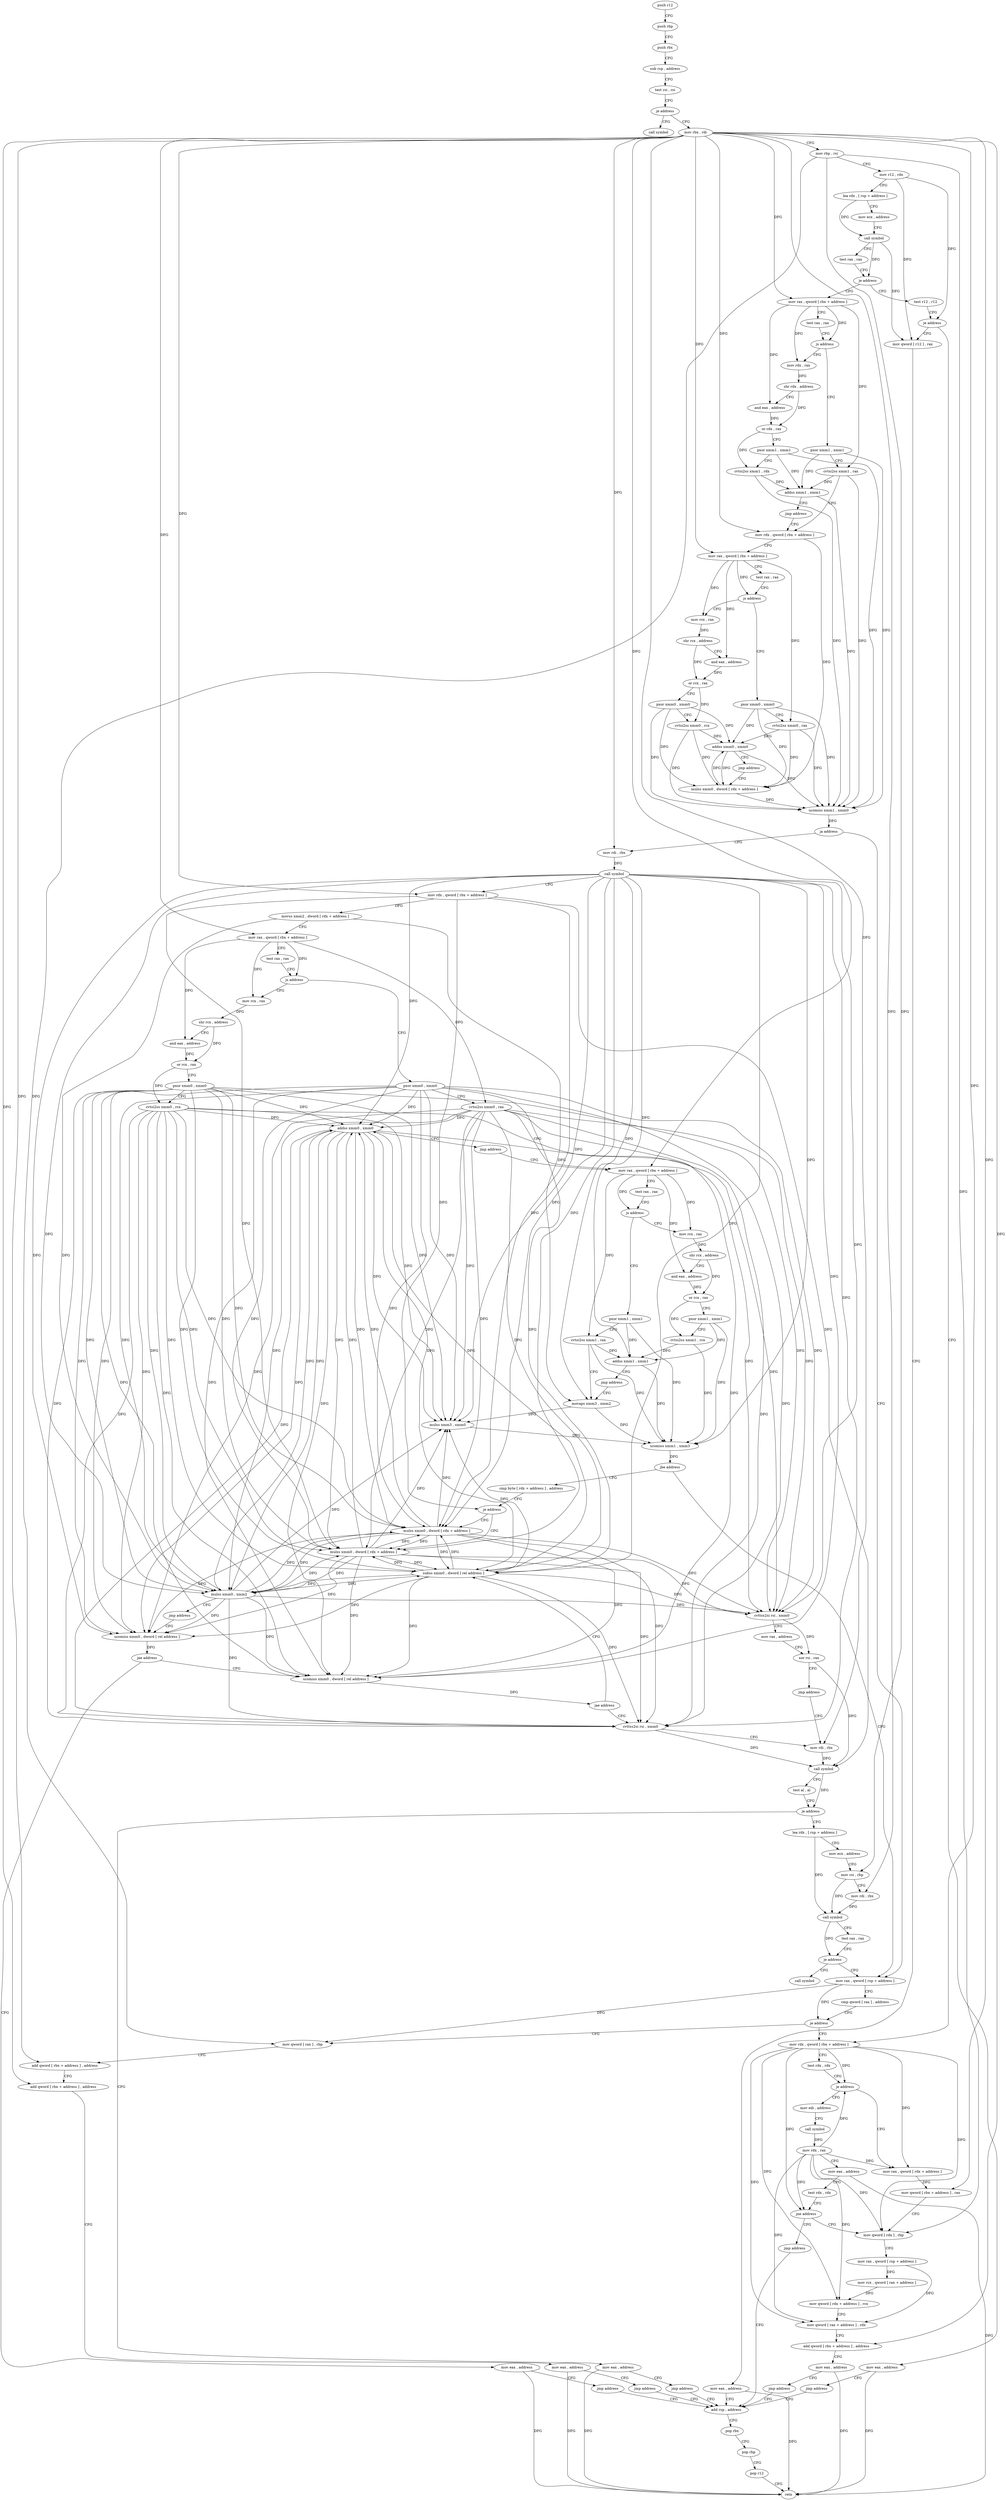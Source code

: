 digraph "func" {
"180783" [label = "push r12" ]
"180785" [label = "push rbp" ]
"180786" [label = "push rbx" ]
"180787" [label = "sub rsp , address" ]
"180791" [label = "test rsi , rsi" ]
"180794" [label = "je address" ]
"180852" [label = "call symbol" ]
"180796" [label = "mov rbx , rdi" ]
"180799" [label = "mov rbp , rsi" ]
"180802" [label = "mov r12 , rdx" ]
"180805" [label = "lea rdx , [ rsp + address ]" ]
"180810" [label = "mov ecx , address" ]
"180815" [label = "call symbol" ]
"180820" [label = "test rax , rax" ]
"180823" [label = "je address" ]
"180857" [label = "mov rax , qword [ rbx + address ]" ]
"180825" [label = "test r12 , r12" ]
"180861" [label = "test rax , rax" ]
"180864" [label = "js address" ]
"180982" [label = "mov rdx , rax" ]
"180866" [label = "pxor xmm1 , xmm1" ]
"180828" [label = "je address" ]
"181376" [label = "mov eax , address" ]
"180834" [label = "mov qword [ r12 ] , rax" ]
"180985" [label = "shr rdx , address" ]
"180988" [label = "and eax , address" ]
"180991" [label = "or rdx , rax" ]
"180994" [label = "pxor xmm1 , xmm1" ]
"180998" [label = "cvtsi2ss xmm1 , rdx" ]
"181003" [label = "addss xmm1 , xmm1" ]
"181007" [label = "jmp address" ]
"180875" [label = "mov rdx , qword [ rbx + address ]" ]
"180870" [label = "cvtsi2ss xmm1 , rax" ]
"181381" [label = "jmp address" ]
"180843" [label = "add rsp , address" ]
"180838" [label = "mov eax , address" ]
"180879" [label = "mov rax , qword [ rbx + address ]" ]
"180883" [label = "test rax , rax" ]
"180886" [label = "js address" ]
"181012" [label = "mov rcx , rax" ]
"180888" [label = "pxor xmm0 , xmm0" ]
"181015" [label = "shr rcx , address" ]
"181018" [label = "and eax , address" ]
"181021" [label = "or rcx , rax" ]
"181024" [label = "pxor xmm0 , xmm0" ]
"181028" [label = "cvtsi2ss xmm0 , rcx" ]
"181033" [label = "addss xmm0 , xmm0" ]
"181037" [label = "jmp address" ]
"180897" [label = "mulss xmm0 , dword [ rdx + address ]" ]
"180892" [label = "cvtsi2ss xmm0 , rax" ]
"180847" [label = "pop rbx" ]
"180848" [label = "pop rbp" ]
"180849" [label = "pop r12" ]
"180851" [label = "retn" ]
"180902" [label = "ucomiss xmm1 , xmm0" ]
"180905" [label = "ja address" ]
"181042" [label = "mov rdi , rbx" ]
"180911" [label = "mov rax , qword [ rsp + address ]" ]
"181045" [label = "call symbol" ]
"181050" [label = "mov rdx , qword [ rbx + address ]" ]
"181054" [label = "movss xmm2 , dword [ rdx + address ]" ]
"181059" [label = "mov rax , qword [ rbx + address ]" ]
"181063" [label = "test rax , rax" ]
"181066" [label = "js address" ]
"181216" [label = "mov rcx , rax" ]
"181072" [label = "pxor xmm0 , xmm0" ]
"180916" [label = "cmp qword [ rax ] , address" ]
"180920" [label = "je address" ]
"181353" [label = "mov qword [ rax ] , rbp" ]
"180926" [label = "mov rdx , qword [ rbx + address ]" ]
"181219" [label = "shr rcx , address" ]
"181222" [label = "and eax , address" ]
"181225" [label = "or rcx , rax" ]
"181228" [label = "pxor xmm0 , xmm0" ]
"181232" [label = "cvtsi2ss xmm0 , rcx" ]
"181237" [label = "addss xmm0 , xmm0" ]
"181241" [label = "jmp address" ]
"181081" [label = "mov rax , qword [ rbx + address ]" ]
"181076" [label = "cvtsi2ss xmm0 , rax" ]
"181356" [label = "add qword [ rbx + address ] , address" ]
"181361" [label = "add qword [ rbx + address ] , address" ]
"181366" [label = "mov eax , address" ]
"181371" [label = "jmp address" ]
"180930" [label = "test rdx , rdx" ]
"180933" [label = "je address" ]
"181321" [label = "mov edi , address" ]
"180939" [label = "mov rax , qword [ rdx + address ]" ]
"181085" [label = "test rax , rax" ]
"181088" [label = "js address" ]
"181246" [label = "mov rcx , rax" ]
"181094" [label = "pxor xmm1 , xmm1" ]
"181249" [label = "shr rcx , address" ]
"181252" [label = "and eax , address" ]
"181255" [label = "or rcx , rax" ]
"181258" [label = "pxor xmm1 , xmm1" ]
"181262" [label = "cvtsi2ss xmm1 , rcx" ]
"181267" [label = "addss xmm1 , xmm1" ]
"181271" [label = "jmp address" ]
"181103" [label = "movaps xmm3 , xmm2" ]
"181098" [label = "cvtsi2ss xmm1 , rax" ]
"181326" [label = "call symbol" ]
"181331" [label = "mov rdx , rax" ]
"181334" [label = "mov eax , address" ]
"181339" [label = "test rdx , rdx" ]
"181342" [label = "jne address" ]
"180947" [label = "mov qword [ rdx ] , rbp" ]
"181348" [label = "jmp address" ]
"180943" [label = "mov qword [ rbx + address ] , rax" ]
"181106" [label = "mulss xmm3 , xmm0" ]
"181110" [label = "ucomiss xmm1 , xmm3" ]
"181113" [label = "jbe address" ]
"181119" [label = "cmp byte [ rdx + address ] , address" ]
"181123" [label = "je address" ]
"181276" [label = "mulss xmm0 , dword [ rdx + address ]" ]
"181129" [label = "mulss xmm0 , dword [ rdx + address ]" ]
"180950" [label = "mov rax , qword [ rsp + address ]" ]
"180955" [label = "mov rcx , qword [ rax + address ]" ]
"180959" [label = "mov qword [ rdx + address ] , rcx" ]
"180963" [label = "mov qword [ rax + address ] , rdx" ]
"180967" [label = "add qword [ rbx + address ] , address" ]
"180972" [label = "mov eax , address" ]
"180977" [label = "jmp address" ]
"181281" [label = "mulss xmm0 , xmm2" ]
"181285" [label = "jmp address" ]
"181134" [label = "ucomiss xmm0 , dword [ rel address ]" ]
"181141" [label = "jae address" ]
"181386" [label = "mov eax , address" ]
"181147" [label = "ucomiss xmm0 , dword [ rel address ]" ]
"181391" [label = "jmp address" ]
"181154" [label = "jae address" ]
"181290" [label = "subss xmm0 , dword [ rel address ]" ]
"181160" [label = "cvttss2si rsi , xmm0" ]
"181298" [label = "cvttss2si rsi , xmm0" ]
"181303" [label = "mov rax , address" ]
"181313" [label = "xor rsi , rax" ]
"181316" [label = "jmp address" ]
"181165" [label = "mov rdi , rbx" ]
"181168" [label = "call symbol" ]
"181173" [label = "test al , al" ]
"181175" [label = "je address" ]
"181396" [label = "mov eax , address" ]
"181181" [label = "lea rdx , [ rsp + address ]" ]
"181401" [label = "jmp address" ]
"181186" [label = "mov ecx , address" ]
"181191" [label = "mov rsi , rbp" ]
"181194" [label = "mov rdi , rbx" ]
"181197" [label = "call symbol" ]
"181202" [label = "test rax , rax" ]
"181205" [label = "je address" ]
"181211" [label = "call symbol" ]
"180783" -> "180785" [ label = "CFG" ]
"180785" -> "180786" [ label = "CFG" ]
"180786" -> "180787" [ label = "CFG" ]
"180787" -> "180791" [ label = "CFG" ]
"180791" -> "180794" [ label = "CFG" ]
"180794" -> "180852" [ label = "CFG" ]
"180794" -> "180796" [ label = "CFG" ]
"180796" -> "180799" [ label = "CFG" ]
"180796" -> "180857" [ label = "DFG" ]
"180796" -> "180875" [ label = "DFG" ]
"180796" -> "180879" [ label = "DFG" ]
"180796" -> "181042" [ label = "DFG" ]
"180796" -> "181050" [ label = "DFG" ]
"180796" -> "181059" [ label = "DFG" ]
"180796" -> "181356" [ label = "DFG" ]
"180796" -> "181361" [ label = "DFG" ]
"180796" -> "180926" [ label = "DFG" ]
"180796" -> "181081" [ label = "DFG" ]
"180796" -> "180943" [ label = "DFG" ]
"180796" -> "180967" [ label = "DFG" ]
"180796" -> "181165" [ label = "DFG" ]
"180796" -> "181194" [ label = "DFG" ]
"180799" -> "180802" [ label = "CFG" ]
"180799" -> "181353" [ label = "DFG" ]
"180799" -> "180947" [ label = "DFG" ]
"180799" -> "181191" [ label = "DFG" ]
"180802" -> "180805" [ label = "CFG" ]
"180802" -> "180828" [ label = "DFG" ]
"180802" -> "180834" [ label = "DFG" ]
"180805" -> "180810" [ label = "CFG" ]
"180805" -> "180815" [ label = "DFG" ]
"180810" -> "180815" [ label = "CFG" ]
"180815" -> "180820" [ label = "CFG" ]
"180815" -> "180823" [ label = "DFG" ]
"180815" -> "180834" [ label = "DFG" ]
"180820" -> "180823" [ label = "CFG" ]
"180823" -> "180857" [ label = "CFG" ]
"180823" -> "180825" [ label = "CFG" ]
"180857" -> "180861" [ label = "CFG" ]
"180857" -> "180864" [ label = "DFG" ]
"180857" -> "180982" [ label = "DFG" ]
"180857" -> "180988" [ label = "DFG" ]
"180857" -> "180870" [ label = "DFG" ]
"180825" -> "180828" [ label = "CFG" ]
"180861" -> "180864" [ label = "CFG" ]
"180864" -> "180982" [ label = "CFG" ]
"180864" -> "180866" [ label = "CFG" ]
"180982" -> "180985" [ label = "DFG" ]
"180866" -> "180870" [ label = "CFG" ]
"180866" -> "181003" [ label = "DFG" ]
"180866" -> "180902" [ label = "DFG" ]
"180828" -> "181376" [ label = "CFG" ]
"180828" -> "180834" [ label = "CFG" ]
"181376" -> "181381" [ label = "CFG" ]
"181376" -> "180851" [ label = "DFG" ]
"180834" -> "180838" [ label = "CFG" ]
"180985" -> "180988" [ label = "CFG" ]
"180985" -> "180991" [ label = "DFG" ]
"180988" -> "180991" [ label = "DFG" ]
"180991" -> "180994" [ label = "CFG" ]
"180991" -> "180998" [ label = "DFG" ]
"180994" -> "180998" [ label = "CFG" ]
"180994" -> "181003" [ label = "DFG" ]
"180994" -> "180902" [ label = "DFG" ]
"180998" -> "181003" [ label = "DFG" ]
"180998" -> "180902" [ label = "DFG" ]
"181003" -> "181007" [ label = "CFG" ]
"181003" -> "180902" [ label = "DFG" ]
"181007" -> "180875" [ label = "CFG" ]
"180875" -> "180879" [ label = "CFG" ]
"180875" -> "180897" [ label = "DFG" ]
"180870" -> "180875" [ label = "CFG" ]
"180870" -> "181003" [ label = "DFG" ]
"180870" -> "180902" [ label = "DFG" ]
"181381" -> "180843" [ label = "CFG" ]
"180843" -> "180847" [ label = "CFG" ]
"180838" -> "180843" [ label = "CFG" ]
"180838" -> "180851" [ label = "DFG" ]
"180879" -> "180883" [ label = "CFG" ]
"180879" -> "180886" [ label = "DFG" ]
"180879" -> "181012" [ label = "DFG" ]
"180879" -> "181018" [ label = "DFG" ]
"180879" -> "180892" [ label = "DFG" ]
"180883" -> "180886" [ label = "CFG" ]
"180886" -> "181012" [ label = "CFG" ]
"180886" -> "180888" [ label = "CFG" ]
"181012" -> "181015" [ label = "DFG" ]
"180888" -> "180892" [ label = "CFG" ]
"180888" -> "181033" [ label = "DFG" ]
"180888" -> "180897" [ label = "DFG" ]
"180888" -> "180902" [ label = "DFG" ]
"181015" -> "181018" [ label = "CFG" ]
"181015" -> "181021" [ label = "DFG" ]
"181018" -> "181021" [ label = "DFG" ]
"181021" -> "181024" [ label = "CFG" ]
"181021" -> "181028" [ label = "DFG" ]
"181024" -> "181028" [ label = "CFG" ]
"181024" -> "181033" [ label = "DFG" ]
"181024" -> "180897" [ label = "DFG" ]
"181024" -> "180902" [ label = "DFG" ]
"181028" -> "181033" [ label = "DFG" ]
"181028" -> "180897" [ label = "DFG" ]
"181028" -> "180902" [ label = "DFG" ]
"181033" -> "181037" [ label = "CFG" ]
"181033" -> "180897" [ label = "DFG" ]
"181033" -> "180902" [ label = "DFG" ]
"181037" -> "180897" [ label = "CFG" ]
"180897" -> "180902" [ label = "DFG" ]
"180897" -> "181033" [ label = "DFG" ]
"180892" -> "180897" [ label = "DFG" ]
"180892" -> "181033" [ label = "DFG" ]
"180892" -> "180902" [ label = "DFG" ]
"180847" -> "180848" [ label = "CFG" ]
"180848" -> "180849" [ label = "CFG" ]
"180849" -> "180851" [ label = "CFG" ]
"180902" -> "180905" [ label = "DFG" ]
"180905" -> "181042" [ label = "CFG" ]
"180905" -> "180911" [ label = "CFG" ]
"181042" -> "181045" [ label = "DFG" ]
"180911" -> "180916" [ label = "CFG" ]
"180911" -> "180920" [ label = "DFG" ]
"180911" -> "181353" [ label = "DFG" ]
"181045" -> "181050" [ label = "CFG" ]
"181045" -> "181237" [ label = "DFG" ]
"181045" -> "181106" [ label = "DFG" ]
"181045" -> "181276" [ label = "DFG" ]
"181045" -> "181281" [ label = "DFG" ]
"181045" -> "181129" [ label = "DFG" ]
"181045" -> "181134" [ label = "DFG" ]
"181045" -> "181147" [ label = "DFG" ]
"181045" -> "181290" [ label = "DFG" ]
"181045" -> "181298" [ label = "DFG" ]
"181045" -> "181160" [ label = "DFG" ]
"181045" -> "181267" [ label = "DFG" ]
"181045" -> "181110" [ label = "DFG" ]
"181045" -> "181103" [ label = "DFG" ]
"181050" -> "181054" [ label = "DFG" ]
"181050" -> "181123" [ label = "DFG" ]
"181050" -> "181276" [ label = "DFG" ]
"181050" -> "181129" [ label = "DFG" ]
"181050" -> "181168" [ label = "DFG" ]
"181054" -> "181059" [ label = "CFG" ]
"181054" -> "181103" [ label = "DFG" ]
"181054" -> "181281" [ label = "DFG" ]
"181059" -> "181063" [ label = "CFG" ]
"181059" -> "181066" [ label = "DFG" ]
"181059" -> "181216" [ label = "DFG" ]
"181059" -> "181222" [ label = "DFG" ]
"181059" -> "181076" [ label = "DFG" ]
"181063" -> "181066" [ label = "CFG" ]
"181066" -> "181216" [ label = "CFG" ]
"181066" -> "181072" [ label = "CFG" ]
"181216" -> "181219" [ label = "DFG" ]
"181072" -> "181076" [ label = "CFG" ]
"181072" -> "181237" [ label = "DFG" ]
"181072" -> "181106" [ label = "DFG" ]
"181072" -> "181276" [ label = "DFG" ]
"181072" -> "181281" [ label = "DFG" ]
"181072" -> "181129" [ label = "DFG" ]
"181072" -> "181134" [ label = "DFG" ]
"181072" -> "181147" [ label = "DFG" ]
"181072" -> "181290" [ label = "DFG" ]
"181072" -> "181298" [ label = "DFG" ]
"181072" -> "181160" [ label = "DFG" ]
"180916" -> "180920" [ label = "CFG" ]
"180920" -> "181353" [ label = "CFG" ]
"180920" -> "180926" [ label = "CFG" ]
"181353" -> "181356" [ label = "CFG" ]
"180926" -> "180930" [ label = "CFG" ]
"180926" -> "180933" [ label = "DFG" ]
"180926" -> "181342" [ label = "DFG" ]
"180926" -> "180939" [ label = "DFG" ]
"180926" -> "180947" [ label = "DFG" ]
"180926" -> "180959" [ label = "DFG" ]
"180926" -> "180963" [ label = "DFG" ]
"181219" -> "181222" [ label = "CFG" ]
"181219" -> "181225" [ label = "DFG" ]
"181222" -> "181225" [ label = "DFG" ]
"181225" -> "181228" [ label = "CFG" ]
"181225" -> "181232" [ label = "DFG" ]
"181228" -> "181232" [ label = "CFG" ]
"181228" -> "181237" [ label = "DFG" ]
"181228" -> "181106" [ label = "DFG" ]
"181228" -> "181276" [ label = "DFG" ]
"181228" -> "181281" [ label = "DFG" ]
"181228" -> "181129" [ label = "DFG" ]
"181228" -> "181134" [ label = "DFG" ]
"181228" -> "181147" [ label = "DFG" ]
"181228" -> "181290" [ label = "DFG" ]
"181228" -> "181298" [ label = "DFG" ]
"181228" -> "181160" [ label = "DFG" ]
"181232" -> "181237" [ label = "DFG" ]
"181232" -> "181106" [ label = "DFG" ]
"181232" -> "181276" [ label = "DFG" ]
"181232" -> "181281" [ label = "DFG" ]
"181232" -> "181129" [ label = "DFG" ]
"181232" -> "181134" [ label = "DFG" ]
"181232" -> "181147" [ label = "DFG" ]
"181232" -> "181290" [ label = "DFG" ]
"181232" -> "181298" [ label = "DFG" ]
"181232" -> "181160" [ label = "DFG" ]
"181237" -> "181241" [ label = "CFG" ]
"181237" -> "181106" [ label = "DFG" ]
"181237" -> "181276" [ label = "DFG" ]
"181237" -> "181281" [ label = "DFG" ]
"181237" -> "181129" [ label = "DFG" ]
"181237" -> "181134" [ label = "DFG" ]
"181237" -> "181147" [ label = "DFG" ]
"181237" -> "181290" [ label = "DFG" ]
"181237" -> "181298" [ label = "DFG" ]
"181237" -> "181160" [ label = "DFG" ]
"181241" -> "181081" [ label = "CFG" ]
"181081" -> "181085" [ label = "CFG" ]
"181081" -> "181088" [ label = "DFG" ]
"181081" -> "181246" [ label = "DFG" ]
"181081" -> "181252" [ label = "DFG" ]
"181081" -> "181098" [ label = "DFG" ]
"181076" -> "181081" [ label = "CFG" ]
"181076" -> "181237" [ label = "DFG" ]
"181076" -> "181106" [ label = "DFG" ]
"181076" -> "181276" [ label = "DFG" ]
"181076" -> "181281" [ label = "DFG" ]
"181076" -> "181129" [ label = "DFG" ]
"181076" -> "181134" [ label = "DFG" ]
"181076" -> "181147" [ label = "DFG" ]
"181076" -> "181290" [ label = "DFG" ]
"181076" -> "181298" [ label = "DFG" ]
"181076" -> "181160" [ label = "DFG" ]
"181356" -> "181361" [ label = "CFG" ]
"181361" -> "181366" [ label = "CFG" ]
"181366" -> "181371" [ label = "CFG" ]
"181366" -> "180851" [ label = "DFG" ]
"181371" -> "180843" [ label = "CFG" ]
"180930" -> "180933" [ label = "CFG" ]
"180933" -> "181321" [ label = "CFG" ]
"180933" -> "180939" [ label = "CFG" ]
"181321" -> "181326" [ label = "CFG" ]
"180939" -> "180943" [ label = "DFG" ]
"181085" -> "181088" [ label = "CFG" ]
"181088" -> "181246" [ label = "CFG" ]
"181088" -> "181094" [ label = "CFG" ]
"181246" -> "181249" [ label = "DFG" ]
"181094" -> "181098" [ label = "CFG" ]
"181094" -> "181267" [ label = "DFG" ]
"181094" -> "181110" [ label = "DFG" ]
"181249" -> "181252" [ label = "CFG" ]
"181249" -> "181255" [ label = "DFG" ]
"181252" -> "181255" [ label = "DFG" ]
"181255" -> "181258" [ label = "CFG" ]
"181255" -> "181262" [ label = "DFG" ]
"181258" -> "181262" [ label = "CFG" ]
"181258" -> "181267" [ label = "DFG" ]
"181258" -> "181110" [ label = "DFG" ]
"181262" -> "181267" [ label = "DFG" ]
"181262" -> "181110" [ label = "DFG" ]
"181267" -> "181271" [ label = "CFG" ]
"181267" -> "181110" [ label = "DFG" ]
"181271" -> "181103" [ label = "CFG" ]
"181103" -> "181106" [ label = "DFG" ]
"181103" -> "181110" [ label = "DFG" ]
"181098" -> "181103" [ label = "CFG" ]
"181098" -> "181267" [ label = "DFG" ]
"181098" -> "181110" [ label = "DFG" ]
"181326" -> "181331" [ label = "DFG" ]
"181331" -> "181334" [ label = "CFG" ]
"181331" -> "180933" [ label = "DFG" ]
"181331" -> "181342" [ label = "DFG" ]
"181331" -> "180939" [ label = "DFG" ]
"181331" -> "180947" [ label = "DFG" ]
"181331" -> "180959" [ label = "DFG" ]
"181331" -> "180963" [ label = "DFG" ]
"181334" -> "181339" [ label = "CFG" ]
"181334" -> "180851" [ label = "DFG" ]
"181339" -> "181342" [ label = "CFG" ]
"181342" -> "180947" [ label = "CFG" ]
"181342" -> "181348" [ label = "CFG" ]
"180947" -> "180950" [ label = "CFG" ]
"181348" -> "180843" [ label = "CFG" ]
"180943" -> "180947" [ label = "CFG" ]
"181106" -> "181110" [ label = "DFG" ]
"181110" -> "181113" [ label = "DFG" ]
"181113" -> "180911" [ label = "CFG" ]
"181113" -> "181119" [ label = "CFG" ]
"181119" -> "181123" [ label = "CFG" ]
"181123" -> "181276" [ label = "CFG" ]
"181123" -> "181129" [ label = "CFG" ]
"181276" -> "181281" [ label = "DFG" ]
"181276" -> "181237" [ label = "DFG" ]
"181276" -> "181106" [ label = "DFG" ]
"181276" -> "181129" [ label = "DFG" ]
"181276" -> "181134" [ label = "DFG" ]
"181276" -> "181147" [ label = "DFG" ]
"181276" -> "181290" [ label = "DFG" ]
"181276" -> "181298" [ label = "DFG" ]
"181276" -> "181160" [ label = "DFG" ]
"181129" -> "181134" [ label = "DFG" ]
"181129" -> "181237" [ label = "DFG" ]
"181129" -> "181106" [ label = "DFG" ]
"181129" -> "181276" [ label = "DFG" ]
"181129" -> "181281" [ label = "DFG" ]
"181129" -> "181147" [ label = "DFG" ]
"181129" -> "181290" [ label = "DFG" ]
"181129" -> "181298" [ label = "DFG" ]
"181129" -> "181160" [ label = "DFG" ]
"180950" -> "180955" [ label = "DFG" ]
"180950" -> "180963" [ label = "DFG" ]
"180955" -> "180959" [ label = "DFG" ]
"180959" -> "180963" [ label = "CFG" ]
"180963" -> "180967" [ label = "CFG" ]
"180967" -> "180972" [ label = "CFG" ]
"180972" -> "180977" [ label = "CFG" ]
"180972" -> "180851" [ label = "DFG" ]
"180977" -> "180843" [ label = "CFG" ]
"181281" -> "181285" [ label = "CFG" ]
"181281" -> "181237" [ label = "DFG" ]
"181281" -> "181106" [ label = "DFG" ]
"181281" -> "181276" [ label = "DFG" ]
"181281" -> "181129" [ label = "DFG" ]
"181281" -> "181134" [ label = "DFG" ]
"181281" -> "181147" [ label = "DFG" ]
"181281" -> "181290" [ label = "DFG" ]
"181281" -> "181298" [ label = "DFG" ]
"181281" -> "181160" [ label = "DFG" ]
"181285" -> "181134" [ label = "CFG" ]
"181134" -> "181141" [ label = "DFG" ]
"181141" -> "181386" [ label = "CFG" ]
"181141" -> "181147" [ label = "CFG" ]
"181386" -> "181391" [ label = "CFG" ]
"181386" -> "180851" [ label = "DFG" ]
"181147" -> "181154" [ label = "DFG" ]
"181391" -> "180843" [ label = "CFG" ]
"181154" -> "181290" [ label = "CFG" ]
"181154" -> "181160" [ label = "CFG" ]
"181290" -> "181298" [ label = "DFG" ]
"181290" -> "181237" [ label = "DFG" ]
"181290" -> "181106" [ label = "DFG" ]
"181290" -> "181134" [ label = "DFG" ]
"181290" -> "181147" [ label = "DFG" ]
"181290" -> "181276" [ label = "DFG" ]
"181290" -> "181281" [ label = "DFG" ]
"181290" -> "181129" [ label = "DFG" ]
"181290" -> "181160" [ label = "DFG" ]
"181160" -> "181165" [ label = "CFG" ]
"181160" -> "181168" [ label = "DFG" ]
"181298" -> "181303" [ label = "CFG" ]
"181298" -> "181313" [ label = "DFG" ]
"181303" -> "181313" [ label = "CFG" ]
"181313" -> "181316" [ label = "CFG" ]
"181313" -> "181168" [ label = "DFG" ]
"181316" -> "181165" [ label = "CFG" ]
"181165" -> "181168" [ label = "DFG" ]
"181168" -> "181173" [ label = "CFG" ]
"181168" -> "181175" [ label = "DFG" ]
"181173" -> "181175" [ label = "CFG" ]
"181175" -> "181396" [ label = "CFG" ]
"181175" -> "181181" [ label = "CFG" ]
"181396" -> "181401" [ label = "CFG" ]
"181396" -> "180851" [ label = "DFG" ]
"181181" -> "181186" [ label = "CFG" ]
"181181" -> "181197" [ label = "DFG" ]
"181401" -> "180843" [ label = "CFG" ]
"181186" -> "181191" [ label = "CFG" ]
"181191" -> "181194" [ label = "CFG" ]
"181191" -> "181197" [ label = "DFG" ]
"181194" -> "181197" [ label = "DFG" ]
"181197" -> "181202" [ label = "CFG" ]
"181197" -> "181205" [ label = "DFG" ]
"181202" -> "181205" [ label = "CFG" ]
"181205" -> "180911" [ label = "CFG" ]
"181205" -> "181211" [ label = "CFG" ]
}

